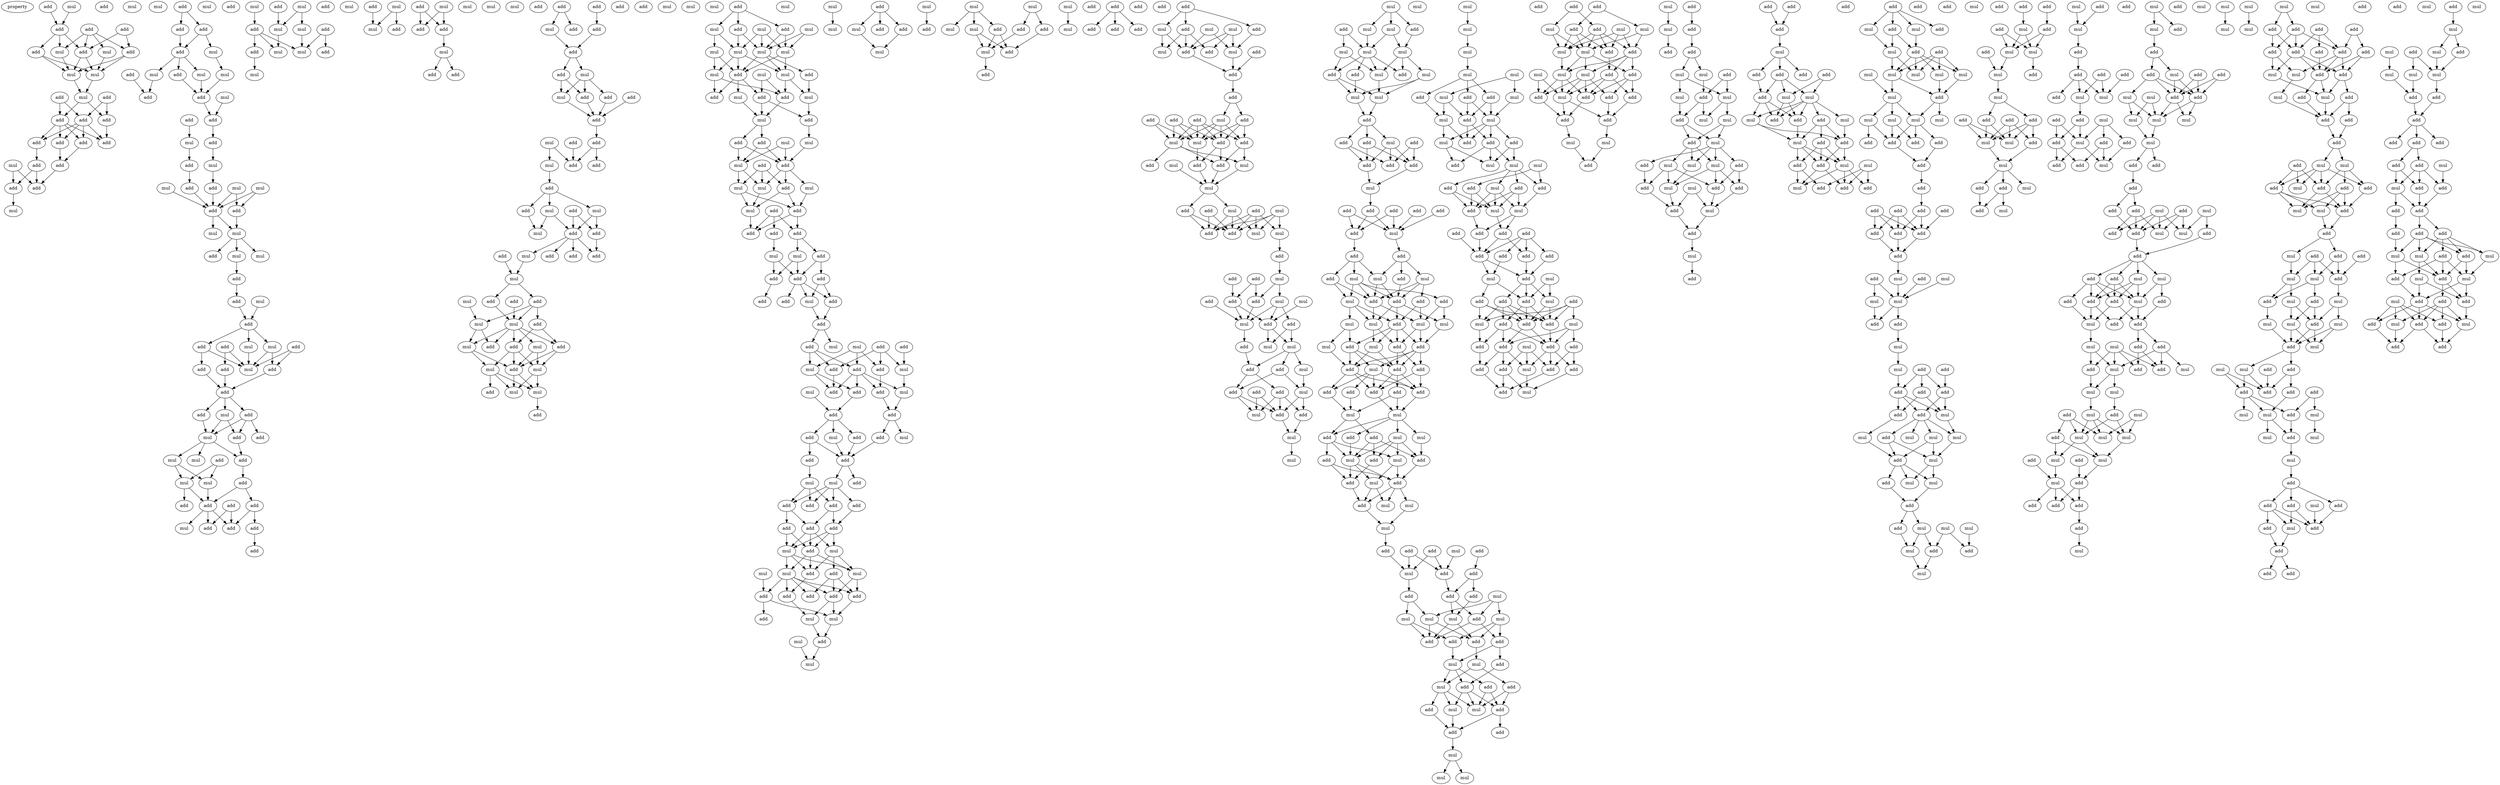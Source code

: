 digraph {
    node [fontcolor=black]
    property [mul=2,lf=1.4]
    0 [ label = add ];
    1 [ label = mul ];
    2 [ label = add ];
    3 [ label = add ];
    4 [ label = add ];
    5 [ label = add ];
    6 [ label = mul ];
    7 [ label = add ];
    8 [ label = add ];
    9 [ label = mul ];
    10 [ label = mul ];
    11 [ label = mul ];
    12 [ label = add ];
    13 [ label = add ];
    14 [ label = mul ];
    15 [ label = add ];
    16 [ label = add ];
    17 [ label = add ];
    18 [ label = add ];
    19 [ label = add ];
    20 [ label = add ];
    21 [ label = add ];
    22 [ label = add ];
    23 [ label = add ];
    24 [ label = mul ];
    25 [ label = add ];
    26 [ label = add ];
    27 [ label = mul ];
    28 [ label = add ];
    29 [ label = mul ];
    30 [ label = mul ];
    31 [ label = add ];
    32 [ label = add ];
    33 [ label = add ];
    34 [ label = add ];
    35 [ label = mul ];
    36 [ label = mul ];
    37 [ label = add ];
    38 [ label = mul ];
    39 [ label = add ];
    40 [ label = mul ];
    41 [ label = add ];
    42 [ label = add ];
    43 [ label = mul ];
    44 [ label = add ];
    45 [ label = add ];
    46 [ label = mul ];
    47 [ label = mul ];
    48 [ label = add ];
    49 [ label = mul ];
    50 [ label = add ];
    51 [ label = mul ];
    52 [ label = add ];
    53 [ label = mul ];
    54 [ label = mul ];
    55 [ label = add ];
    56 [ label = add ];
    57 [ label = add ];
    58 [ label = mul ];
    59 [ label = mul ];
    60 [ label = add ];
    61 [ label = mul ];
    62 [ label = mul ];
    63 [ label = add ];
    64 [ label = add ];
    65 [ label = mul ];
    66 [ label = add ];
    67 [ label = mul ];
    68 [ label = add ];
    69 [ label = add ];
    70 [ label = mul ];
    71 [ label = add ];
    72 [ label = add ];
    73 [ label = add ];
    74 [ label = add ];
    75 [ label = mul ];
    76 [ label = add ];
    77 [ label = mul ];
    78 [ label = add ];
    79 [ label = add ];
    80 [ label = mul ];
    81 [ label = add ];
    82 [ label = add ];
    83 [ label = mul ];
    84 [ label = add ];
    85 [ label = mul ];
    86 [ label = add ];
    87 [ label = mul ];
    88 [ label = mul ];
    89 [ label = add ];
    90 [ label = add ];
    91 [ label = add ];
    92 [ label = add ];
    93 [ label = add ];
    94 [ label = mul ];
    95 [ label = add ];
    96 [ label = add ];
    97 [ label = add ];
    98 [ label = add ];
    99 [ label = add ];
    100 [ label = add ];
    101 [ label = mul ];
    102 [ label = add ];
    103 [ label = mul ];
    104 [ label = add ];
    105 [ label = add ];
    106 [ label = mul ];
    107 [ label = mul ];
    108 [ label = add ];
    109 [ label = add ];
    110 [ label = mul ];
    111 [ label = mul ];
    112 [ label = mul ];
    113 [ label = mul ];
    114 [ label = add ];
    115 [ label = mul ];
    116 [ label = add ];
    117 [ label = mul ];
    118 [ label = add ];
    119 [ label = mul ];
    120 [ label = add ];
    121 [ label = add ];
    122 [ label = mul ];
    123 [ label = mul ];
    124 [ label = add ];
    125 [ label = mul ];
    126 [ label = add ];
    127 [ label = mul ];
    128 [ label = add ];
    129 [ label = add ];
    130 [ label = add ];
    131 [ label = add ];
    132 [ label = add ];
    133 [ label = mul ];
    134 [ label = add ];
    135 [ label = add ];
    136 [ label = add ];
    137 [ label = mul ];
    138 [ label = add ];
    139 [ label = add ];
    140 [ label = mul ];
    141 [ label = add ];
    142 [ label = add ];
    143 [ label = add ];
    144 [ label = add ];
    145 [ label = mul ];
    146 [ label = mul ];
    147 [ label = add ];
    148 [ label = add ];
    149 [ label = add ];
    150 [ label = add ];
    151 [ label = add ];
    152 [ label = add ];
    153 [ label = mul ];
    154 [ label = mul ];
    155 [ label = add ];
    156 [ label = add ];
    157 [ label = mul ];
    158 [ label = add ];
    159 [ label = mul ];
    160 [ label = add ];
    161 [ label = add ];
    162 [ label = add ];
    163 [ label = mul ];
    164 [ label = mul ];
    165 [ label = add ];
    166 [ label = add ];
    167 [ label = mul ];
    168 [ label = add ];
    169 [ label = mul ];
    170 [ label = mul ];
    171 [ label = add ];
    172 [ label = add ];
    173 [ label = mul ];
    174 [ label = add ];
    175 [ label = mul ];
    176 [ label = add ];
    177 [ label = mul ];
    178 [ label = mul ];
    179 [ label = add ];
    180 [ label = mul ];
    181 [ label = mul ];
    182 [ label = add ];
    183 [ label = add ];
    184 [ label = mul ];
    185 [ label = mul ];
    186 [ label = add ];
    187 [ label = mul ];
    188 [ label = mul ];
    189 [ label = add ];
    190 [ label = add ];
    191 [ label = mul ];
    192 [ label = mul ];
    193 [ label = mul ];
    194 [ label = mul ];
    195 [ label = mul ];
    196 [ label = mul ];
    197 [ label = mul ];
    198 [ label = mul ];
    199 [ label = add ];
    200 [ label = add ];
    201 [ label = mul ];
    202 [ label = mul ];
    203 [ label = add ];
    204 [ label = add ];
    205 [ label = add ];
    206 [ label = add ];
    207 [ label = mul ];
    208 [ label = mul ];
    209 [ label = add ];
    210 [ label = add ];
    211 [ label = mul ];
    212 [ label = add ];
    213 [ label = add ];
    214 [ label = mul ];
    215 [ label = mul ];
    216 [ label = mul ];
    217 [ label = mul ];
    218 [ label = add ];
    219 [ label = add ];
    220 [ label = add ];
    221 [ label = mul ];
    222 [ label = mul ];
    223 [ label = add ];
    224 [ label = add ];
    225 [ label = add ];
    226 [ label = add ];
    227 [ label = mul ];
    228 [ label = mul ];
    229 [ label = add ];
    230 [ label = add ];
    231 [ label = add ];
    232 [ label = add ];
    233 [ label = add ];
    234 [ label = add ];
    235 [ label = mul ];
    236 [ label = add ];
    237 [ label = add ];
    238 [ label = mul ];
    239 [ label = add ];
    240 [ label = add ];
    241 [ label = mul ];
    242 [ label = add ];
    243 [ label = mul ];
    244 [ label = add ];
    245 [ label = mul ];
    246 [ label = add ];
    247 [ label = mul ];
    248 [ label = add ];
    249 [ label = add ];
    250 [ label = mul ];
    251 [ label = add ];
    252 [ label = add ];
    253 [ label = add ];
    254 [ label = add ];
    255 [ label = add ];
    256 [ label = add ];
    257 [ label = mul ];
    258 [ label = mul ];
    259 [ label = add ];
    260 [ label = add ];
    261 [ label = add ];
    262 [ label = mul ];
    263 [ label = mul ];
    264 [ label = add ];
    265 [ label = add ];
    266 [ label = add ];
    267 [ label = add ];
    268 [ label = add ];
    269 [ label = add ];
    270 [ label = add ];
    271 [ label = mul ];
    272 [ label = mul ];
    273 [ label = add ];
    274 [ label = add ];
    275 [ label = mul ];
    276 [ label = mul ];
    277 [ label = mul ];
    278 [ label = add ];
    279 [ label = add ];
    280 [ label = add ];
    281 [ label = add ];
    282 [ label = add ];
    283 [ label = add ];
    284 [ label = add ];
    285 [ label = mul ];
    286 [ label = mul ];
    287 [ label = mul ];
    288 [ label = add ];
    289 [ label = mul ];
    290 [ label = add ];
    291 [ label = mul ];
    292 [ label = mul ];
    293 [ label = mul ];
    294 [ label = mul ];
    295 [ label = add ];
    296 [ label = add ];
    297 [ label = add ];
    298 [ label = mul ];
    299 [ label = mul ];
    300 [ label = mul ];
    301 [ label = add ];
    302 [ label = mul ];
    303 [ label = add ];
    304 [ label = mul ];
    305 [ label = add ];
    306 [ label = mul ];
    307 [ label = add ];
    308 [ label = add ];
    309 [ label = mul ];
    310 [ label = mul ];
    311 [ label = add ];
    312 [ label = add ];
    313 [ label = add ];
    314 [ label = add ];
    315 [ label = add ];
    316 [ label = add ];
    317 [ label = add ];
    318 [ label = add ];
    319 [ label = mul ];
    320 [ label = add ];
    321 [ label = mul ];
    322 [ label = mul ];
    323 [ label = add ];
    324 [ label = mul ];
    325 [ label = add ];
    326 [ label = mul ];
    327 [ label = add ];
    328 [ label = add ];
    329 [ label = add ];
    330 [ label = add ];
    331 [ label = mul ];
    332 [ label = add ];
    333 [ label = add ];
    334 [ label = add ];
    335 [ label = add ];
    336 [ label = mul ];
    337 [ label = mul ];
    338 [ label = add ];
    339 [ label = add ];
    340 [ label = add ];
    341 [ label = mul ];
    342 [ label = add ];
    343 [ label = mul ];
    344 [ label = add ];
    345 [ label = mul ];
    346 [ label = mul ];
    347 [ label = mul ];
    348 [ label = add ];
    349 [ label = add ];
    350 [ label = add ];
    351 [ label = add ];
    352 [ label = mul ];
    353 [ label = add ];
    354 [ label = mul ];
    355 [ label = add ];
    356 [ label = add ];
    357 [ label = mul ];
    358 [ label = add ];
    359 [ label = mul ];
    360 [ label = add ];
    361 [ label = mul ];
    362 [ label = add ];
    363 [ label = add ];
    364 [ label = add ];
    365 [ label = add ];
    366 [ label = mul ];
    367 [ label = add ];
    368 [ label = mul ];
    369 [ label = mul ];
    370 [ label = add ];
    371 [ label = mul ];
    372 [ label = add ];
    373 [ label = mul ];
    374 [ label = add ];
    375 [ label = add ];
    376 [ label = add ];
    377 [ label = add ];
    378 [ label = add ];
    379 [ label = mul ];
    380 [ label = mul ];
    381 [ label = mul ];
    382 [ label = mul ];
    383 [ label = add ];
    384 [ label = mul ];
    385 [ label = mul ];
    386 [ label = add ];
    387 [ label = mul ];
    388 [ label = mul ];
    389 [ label = mul ];
    390 [ label = add ];
    391 [ label = add ];
    392 [ label = mul ];
    393 [ label = mul ];
    394 [ label = add ];
    395 [ label = mul ];
    396 [ label = mul ];
    397 [ label = add ];
    398 [ label = mul ];
    399 [ label = add ];
    400 [ label = add ];
    401 [ label = add ];
    402 [ label = add ];
    403 [ label = add ];
    404 [ label = add ];
    405 [ label = mul ];
    406 [ label = add ];
    407 [ label = add ];
    408 [ label = add ];
    409 [ label = add ];
    410 [ label = add ];
    411 [ label = mul ];
    412 [ label = mul ];
    413 [ label = add ];
    414 [ label = add ];
    415 [ label = add ];
    416 [ label = mul ];
    417 [ label = add ];
    418 [ label = add ];
    419 [ label = mul ];
    420 [ label = mul ];
    421 [ label = add ];
    422 [ label = mul ];
    423 [ label = add ];
    424 [ label = add ];
    425 [ label = add ];
    426 [ label = add ];
    427 [ label = mul ];
    428 [ label = mul ];
    429 [ label = mul ];
    430 [ label = mul ];
    431 [ label = mul ];
    432 [ label = mul ];
    433 [ label = add ];
    434 [ label = add ];
    435 [ label = add ];
    436 [ label = add ];
    437 [ label = mul ];
    438 [ label = add ];
    439 [ label = add ];
    440 [ label = add ];
    441 [ label = add ];
    442 [ label = add ];
    443 [ label = add ];
    444 [ label = add ];
    445 [ label = mul ];
    446 [ label = mul ];
    447 [ label = add ];
    448 [ label = add ];
    449 [ label = mul ];
    450 [ label = add ];
    451 [ label = mul ];
    452 [ label = add ];
    453 [ label = mul ];
    454 [ label = mul ];
    455 [ label = add ];
    456 [ label = add ];
    457 [ label = add ];
    458 [ label = add ];
    459 [ label = mul ];
    460 [ label = mul ];
    461 [ label = mul ];
    462 [ label = add ];
    463 [ label = mul ];
    464 [ label = mul ];
    465 [ label = add ];
    466 [ label = add ];
    467 [ label = add ];
    468 [ label = add ];
    469 [ label = add ];
    470 [ label = add ];
    471 [ label = mul ];
    472 [ label = add ];
    473 [ label = mul ];
    474 [ label = add ];
    475 [ label = add ];
    476 [ label = mul ];
    477 [ label = add ];
    478 [ label = mul ];
    479 [ label = mul ];
    480 [ label = mul ];
    481 [ label = add ];
    482 [ label = add ];
    483 [ label = add ];
    484 [ label = add ];
    485 [ label = mul ];
    486 [ label = add ];
    487 [ label = mul ];
    488 [ label = add ];
    489 [ label = mul ];
    490 [ label = add ];
    491 [ label = add ];
    492 [ label = mul ];
    493 [ label = add ];
    494 [ label = add ];
    495 [ label = mul ];
    496 [ label = add ];
    497 [ label = add ];
    498 [ label = mul ];
    499 [ label = mul ];
    500 [ label = mul ];
    501 [ label = mul ];
    502 [ label = mul ];
    503 [ label = mul ];
    504 [ label = add ];
    505 [ label = mul ];
    506 [ label = mul ];
    507 [ label = add ];
    508 [ label = mul ];
    509 [ label = add ];
    510 [ label = add ];
    511 [ label = mul ];
    512 [ label = add ];
    513 [ label = mul ];
    514 [ label = mul ];
    515 [ label = mul ];
    516 [ label = add ];
    517 [ label = add ];
    518 [ label = add ];
    519 [ label = mul ];
    520 [ label = add ];
    521 [ label = mul ];
    522 [ label = mul ];
    523 [ label = add ];
    524 [ label = add ];
    525 [ label = add ];
    526 [ label = add ];
    527 [ label = mul ];
    528 [ label = mul ];
    529 [ label = mul ];
    530 [ label = add ];
    531 [ label = add ];
    532 [ label = add ];
    533 [ label = add ];
    534 [ label = add ];
    535 [ label = add ];
    536 [ label = add ];
    537 [ label = add ];
    538 [ label = add ];
    539 [ label = mul ];
    540 [ label = mul ];
    541 [ label = add ];
    542 [ label = add ];
    543 [ label = add ];
    544 [ label = add ];
    545 [ label = add ];
    546 [ label = mul ];
    547 [ label = add ];
    548 [ label = add ];
    549 [ label = mul ];
    550 [ label = mul ];
    551 [ label = add ];
    552 [ label = add ];
    553 [ label = add ];
    554 [ label = add ];
    555 [ label = mul ];
    556 [ label = add ];
    557 [ label = add ];
    558 [ label = add ];
    559 [ label = add ];
    560 [ label = mul ];
    561 [ label = add ];
    562 [ label = add ];
    563 [ label = mul ];
    564 [ label = add ];
    565 [ label = add ];
    566 [ label = mul ];
    567 [ label = mul ];
    568 [ label = add ];
    569 [ label = add ];
    570 [ label = mul ];
    571 [ label = add ];
    572 [ label = mul ];
    573 [ label = mul ];
    574 [ label = add ];
    575 [ label = add ];
    576 [ label = add ];
    577 [ label = mul ];
    578 [ label = mul ];
    579 [ label = mul ];
    580 [ label = mul ];
    581 [ label = add ];
    582 [ label = add ];
    583 [ label = add ];
    584 [ label = add ];
    585 [ label = add ];
    586 [ label = add ];
    587 [ label = mul ];
    588 [ label = mul ];
    589 [ label = add ];
    590 [ label = mul ];
    591 [ label = mul ];
    592 [ label = add ];
    593 [ label = add ];
    594 [ label = add ];
    595 [ label = add ];
    596 [ label = add ];
    597 [ label = mul ];
    598 [ label = mul ];
    599 [ label = mul ];
    600 [ label = mul ];
    601 [ label = add ];
    602 [ label = add ];
    603 [ label = mul ];
    604 [ label = mul ];
    605 [ label = mul ];
    606 [ label = add ];
    607 [ label = mul ];
    608 [ label = add ];
    609 [ label = mul ];
    610 [ label = mul ];
    611 [ label = add ];
    612 [ label = add ];
    613 [ label = add ];
    614 [ label = mul ];
    615 [ label = add ];
    616 [ label = mul ];
    617 [ label = add ];
    618 [ label = mul ];
    619 [ label = add ];
    620 [ label = add ];
    621 [ label = add ];
    622 [ label = add ];
    623 [ label = mul ];
    624 [ label = add ];
    625 [ label = add ];
    626 [ label = mul ];
    627 [ label = add ];
    628 [ label = add ];
    629 [ label = add ];
    630 [ label = add ];
    631 [ label = add ];
    632 [ label = mul ];
    633 [ label = mul ];
    634 [ label = mul ];
    635 [ label = add ];
    636 [ label = add ];
    637 [ label = add ];
    638 [ label = mul ];
    639 [ label = add ];
    640 [ label = add ];
    641 [ label = mul ];
    642 [ label = add ];
    643 [ label = mul ];
    644 [ label = add ];
    645 [ label = mul ];
    646 [ label = add ];
    647 [ label = add ];
    648 [ label = mul ];
    649 [ label = add ];
    650 [ label = add ];
    651 [ label = mul ];
    652 [ label = add ];
    653 [ label = mul ];
    654 [ label = add ];
    655 [ label = add ];
    656 [ label = add ];
    657 [ label = mul ];
    658 [ label = mul ];
    659 [ label = mul ];
    660 [ label = mul ];
    661 [ label = mul ];
    662 [ label = mul ];
    663 [ label = mul ];
    664 [ label = add ];
    665 [ label = mul ];
    666 [ label = mul ];
    667 [ label = mul ];
    668 [ label = mul ];
    669 [ label = add ];
    670 [ label = add ];
    671 [ label = add ];
    672 [ label = add ];
    673 [ label = add ];
    674 [ label = add ];
    675 [ label = add ];
    676 [ label = add ];
    677 [ label = add ];
    678 [ label = add ];
    679 [ label = add ];
    680 [ label = add ];
    681 [ label = add ];
    682 [ label = add ];
    683 [ label = add ];
    684 [ label = mul ];
    685 [ label = add ];
    686 [ label = mul ];
    687 [ label = add ];
    688 [ label = mul ];
    689 [ label = mul ];
    690 [ label = add ];
    691 [ label = add ];
    692 [ label = add ];
    693 [ label = mul ];
    694 [ label = add ];
    695 [ label = add ];
    696 [ label = mul ];
    697 [ label = add ];
    698 [ label = add ];
    699 [ label = add ];
    700 [ label = add ];
    701 [ label = add ];
    702 [ label = mul ];
    703 [ label = mul ];
    704 [ label = mul ];
    705 [ label = add ];
    706 [ label = mul ];
    707 [ label = mul ];
    708 [ label = add ];
    709 [ label = mul ];
    710 [ label = mul ];
    711 [ label = mul ];
    712 [ label = mul ];
    713 [ label = add ];
    714 [ label = add ];
    715 [ label = mul ];
    716 [ label = add ];
    717 [ label = mul ];
    718 [ label = mul ];
    719 [ label = mul ];
    720 [ label = add ];
    721 [ label = add ];
    722 [ label = add ];
    723 [ label = mul ];
    724 [ label = add ];
    725 [ label = add ];
    726 [ label = add ];
    727 [ label = mul ];
    728 [ label = add ];
    729 [ label = mul ];
    730 [ label = add ];
    731 [ label = mul ];
    732 [ label = add ];
    733 [ label = mul ];
    734 [ label = mul ];
    735 [ label = add ];
    736 [ label = add ];
    737 [ label = add ];
    738 [ label = add ];
    739 [ label = mul ];
    740 [ label = mul ];
    741 [ label = add ];
    742 [ label = mul ];
    743 [ label = add ];
    744 [ label = mul ];
    745 [ label = add ];
    746 [ label = mul ];
    747 [ label = mul ];
    748 [ label = add ];
    749 [ label = add ];
    750 [ label = add ];
    751 [ label = mul ];
    752 [ label = add ];
    753 [ label = add ];
    754 [ label = add ];
    755 [ label = add ];
    756 [ label = add ];
    757 [ label = mul ];
    758 [ label = mul ];
    759 [ label = add ];
    760 [ label = add ];
    761 [ label = mul ];
    762 [ label = add ];
    763 [ label = add ];
    764 [ label = add ];
    765 [ label = mul ];
    766 [ label = add ];
    767 [ label = add ];
    768 [ label = mul ];
    769 [ label = mul ];
    770 [ label = mul ];
    771 [ label = add ];
    772 [ label = add ];
    773 [ label = add ];
    774 [ label = mul ];
    775 [ label = add ];
    776 [ label = add ];
    777 [ label = add ];
    778 [ label = mul ];
    779 [ label = mul ];
    780 [ label = add ];
    781 [ label = mul ];
    782 [ label = mul ];
    783 [ label = mul ];
    784 [ label = mul ];
    785 [ label = add ];
    786 [ label = add ];
    787 [ label = add ];
    788 [ label = add ];
    789 [ label = add ];
    790 [ label = add ];
    791 [ label = mul ];
    792 [ label = add ];
    793 [ label = mul ];
    794 [ label = add ];
    795 [ label = mul ];
    796 [ label = mul ];
    797 [ label = add ];
    798 [ label = add ];
    799 [ label = add ];
    800 [ label = mul ];
    801 [ label = add ];
    802 [ label = add ];
    803 [ label = mul ];
    804 [ label = add ];
    805 [ label = mul ];
    806 [ label = add ];
    807 [ label = add ];
    808 [ label = add ];
    809 [ label = mul ];
    810 [ label = add ];
    811 [ label = add ];
    812 [ label = mul ];
    813 [ label = add ];
    814 [ label = mul ];
    815 [ label = add ];
    816 [ label = add ];
    817 [ label = add ];
    818 [ label = mul ];
    819 [ label = mul ];
    820 [ label = add ];
    821 [ label = mul ];
    822 [ label = mul ];
    823 [ label = add ];
    824 [ label = mul ];
    825 [ label = mul ];
    826 [ label = add ];
    827 [ label = mul ];
    828 [ label = add ];
    829 [ label = mul ];
    830 [ label = mul ];
    831 [ label = add ];
    832 [ label = mul ];
    833 [ label = add ];
    834 [ label = mul ];
    835 [ label = mul ];
    836 [ label = add ];
    837 [ label = mul ];
    838 [ label = add ];
    839 [ label = add ];
    840 [ label = add ];
    841 [ label = add ];
    842 [ label = mul ];
    843 [ label = mul ];
    844 [ label = mul ];
    845 [ label = mul ];
    846 [ label = mul ];
    847 [ label = mul ];
    848 [ label = add ];
    849 [ label = add ];
    850 [ label = add ];
    851 [ label = add ];
    852 [ label = add ];
    853 [ label = add ];
    854 [ label = add ];
    855 [ label = add ];
    856 [ label = add ];
    857 [ label = mul ];
    858 [ label = add ];
    859 [ label = add ];
    860 [ label = mul ];
    861 [ label = mul ];
    862 [ label = add ];
    863 [ label = add ];
    864 [ label = mul ];
    865 [ label = add ];
    866 [ label = add ];
    867 [ label = add ];
    868 [ label = mul ];
    869 [ label = mul ];
    870 [ label = add ];
    871 [ label = add ];
    872 [ label = mul ];
    873 [ label = add ];
    874 [ label = mul ];
    875 [ label = add ];
    876 [ label = add ];
    877 [ label = add ];
    878 [ label = add ];
    879 [ label = mul ];
    880 [ label = mul ];
    881 [ label = add ];
    882 [ label = add ];
    883 [ label = add ];
    884 [ label = mul ];
    885 [ label = add ];
    886 [ label = add ];
    887 [ label = mul ];
    888 [ label = add ];
    889 [ label = mul ];
    890 [ label = mul ];
    891 [ label = add ];
    892 [ label = mul ];
    893 [ label = add ];
    894 [ label = mul ];
    895 [ label = add ];
    896 [ label = mul ];
    897 [ label = mul ];
    898 [ label = add ];
    899 [ label = mul ];
    900 [ label = mul ];
    901 [ label = mul ];
    902 [ label = add ];
    903 [ label = add ];
    904 [ label = add ];
    905 [ label = add ];
    906 [ label = add ];
    907 [ label = add ];
    908 [ label = add ];
    909 [ label = mul ];
    910 [ label = mul ];
    911 [ label = mul ];
    912 [ label = mul ];
    913 [ label = add ];
    914 [ label = mul ];
    915 [ label = mul ];
    916 [ label = add ];
    917 [ label = add ];
    918 [ label = mul ];
    919 [ label = add ];
    920 [ label = add ];
    921 [ label = mul ];
    922 [ label = add ];
    923 [ label = mul ];
    924 [ label = add ];
    925 [ label = add ];
    926 [ label = add ];
    927 [ label = add ];
    928 [ label = add ];
    929 [ label = mul ];
    930 [ label = mul ];
    931 [ label = mul ];
    932 [ label = add ];
    933 [ label = mul ];
    934 [ label = add ];
    935 [ label = mul ];
    936 [ label = mul ];
    937 [ label = mul ];
    938 [ label = add ];
    939 [ label = add ];
    940 [ label = add ];
    941 [ label = add ];
    942 [ label = add ];
    943 [ label = add ];
    944 [ label = add ];
    945 [ label = add ];
    946 [ label = mul ];
    947 [ label = add ];
    948 [ label = mul ];
    949 [ label = add ];
    950 [ label = add ];
    951 [ label = add ];
    952 [ label = add ];
    953 [ label = add ];
    954 [ label = add ];
    955 [ label = mul ];
    956 [ label = mul ];
    957 [ label = mul ];
    958 [ label = add ];
    959 [ label = add ];
    960 [ label = mul ];
    961 [ label = add ];
    962 [ label = add ];
    963 [ label = mul ];
    964 [ label = mul ];
    965 [ label = add ];
    966 [ label = add ];
    967 [ label = add ];
    968 [ label = add ];
    969 [ label = add ];
    970 [ label = mul ];
    971 [ label = mul ];
    972 [ label = add ];
    973 [ label = add ];
    974 [ label = add ];
    0 -> 3 [ name = 0 ];
    1 -> 3 [ name = 1 ];
    2 -> 7 [ name = 2 ];
    2 -> 8 [ name = 3 ];
    3 -> 5 [ name = 4 ];
    3 -> 6 [ name = 5 ];
    3 -> 7 [ name = 6 ];
    4 -> 6 [ name = 7 ];
    4 -> 7 [ name = 8 ];
    4 -> 8 [ name = 9 ];
    4 -> 9 [ name = 10 ];
    5 -> 10 [ name = 11 ];
    5 -> 11 [ name = 12 ];
    6 -> 11 [ name = 13 ];
    7 -> 10 [ name = 14 ];
    7 -> 11 [ name = 15 ];
    8 -> 10 [ name = 16 ];
    8 -> 11 [ name = 17 ];
    9 -> 10 [ name = 18 ];
    10 -> 14 [ name = 19 ];
    11 -> 14 [ name = 20 ];
    12 -> 15 [ name = 21 ];
    12 -> 17 [ name = 22 ];
    13 -> 15 [ name = 23 ];
    13 -> 16 [ name = 24 ];
    14 -> 16 [ name = 25 ];
    14 -> 17 [ name = 26 ];
    15 -> 18 [ name = 27 ];
    15 -> 20 [ name = 28 ];
    15 -> 21 [ name = 29 ];
    15 -> 22 [ name = 30 ];
    16 -> 18 [ name = 31 ];
    16 -> 20 [ name = 32 ];
    16 -> 21 [ name = 33 ];
    16 -> 22 [ name = 34 ];
    17 -> 22 [ name = 35 ];
    18 -> 25 [ name = 36 ];
    20 -> 23 [ name = 37 ];
    21 -> 23 [ name = 38 ];
    23 -> 28 [ name = 39 ];
    24 -> 26 [ name = 40 ];
    24 -> 28 [ name = 41 ];
    25 -> 26 [ name = 42 ];
    25 -> 28 [ name = 43 ];
    26 -> 29 [ name = 44 ];
    31 -> 32 [ name = 45 ];
    31 -> 33 [ name = 46 ];
    32 -> 34 [ name = 47 ];
    33 -> 34 [ name = 48 ];
    33 -> 35 [ name = 49 ];
    34 -> 36 [ name = 50 ];
    34 -> 38 [ name = 51 ];
    34 -> 39 [ name = 52 ];
    35 -> 40 [ name = 53 ];
    36 -> 41 [ name = 54 ];
    37 -> 41 [ name = 55 ];
    38 -> 42 [ name = 56 ];
    39 -> 42 [ name = 57 ];
    40 -> 42 [ name = 58 ];
    42 -> 44 [ name = 59 ];
    43 -> 44 [ name = 60 ];
    44 -> 48 [ name = 61 ];
    45 -> 47 [ name = 62 ];
    47 -> 50 [ name = 63 ];
    48 -> 49 [ name = 64 ];
    49 -> 55 [ name = 65 ];
    50 -> 52 [ name = 66 ];
    51 -> 56 [ name = 67 ];
    52 -> 56 [ name = 68 ];
    53 -> 56 [ name = 69 ];
    53 -> 57 [ name = 70 ];
    54 -> 56 [ name = 71 ];
    54 -> 57 [ name = 72 ];
    55 -> 56 [ name = 73 ];
    56 -> 58 [ name = 74 ];
    56 -> 59 [ name = 75 ];
    57 -> 59 [ name = 76 ];
    59 -> 60 [ name = 77 ];
    59 -> 61 [ name = 78 ];
    59 -> 62 [ name = 79 ];
    61 -> 63 [ name = 80 ];
    63 -> 64 [ name = 81 ];
    64 -> 66 [ name = 82 ];
    65 -> 66 [ name = 83 ];
    66 -> 67 [ name = 84 ];
    66 -> 70 [ name = 85 ];
    66 -> 71 [ name = 86 ];
    67 -> 73 [ name = 87 ];
    67 -> 75 [ name = 88 ];
    68 -> 72 [ name = 89 ];
    68 -> 75 [ name = 90 ];
    69 -> 73 [ name = 91 ];
    69 -> 75 [ name = 92 ];
    70 -> 75 [ name = 93 ];
    71 -> 74 [ name = 94 ];
    71 -> 75 [ name = 95 ];
    72 -> 76 [ name = 96 ];
    73 -> 76 [ name = 97 ];
    74 -> 76 [ name = 98 ];
    76 -> 77 [ name = 99 ];
    76 -> 78 [ name = 100 ];
    76 -> 79 [ name = 101 ];
    77 -> 80 [ name = 102 ];
    77 -> 82 [ name = 103 ];
    78 -> 80 [ name = 104 ];
    79 -> 80 [ name = 105 ];
    79 -> 81 [ name = 106 ];
    79 -> 82 [ name = 107 ];
    80 -> 83 [ name = 108 ];
    80 -> 84 [ name = 109 ];
    80 -> 85 [ name = 110 ];
    82 -> 84 [ name = 111 ];
    83 -> 87 [ name = 112 ];
    83 -> 88 [ name = 113 ];
    84 -> 89 [ name = 114 ];
    86 -> 87 [ name = 115 ];
    86 -> 88 [ name = 116 ];
    87 -> 90 [ name = 117 ];
    87 -> 93 [ name = 118 ];
    88 -> 93 [ name = 119 ];
    89 -> 91 [ name = 120 ];
    89 -> 93 [ name = 121 ];
    91 -> 95 [ name = 122 ];
    91 -> 96 [ name = 123 ];
    92 -> 95 [ name = 124 ];
    92 -> 97 [ name = 125 ];
    93 -> 94 [ name = 126 ];
    93 -> 95 [ name = 127 ];
    93 -> 97 [ name = 128 ];
    96 -> 98 [ name = 129 ];
    100 -> 106 [ name = 130 ];
    101 -> 104 [ name = 131 ];
    103 -> 106 [ name = 132 ];
    103 -> 107 [ name = 133 ];
    104 -> 108 [ name = 134 ];
    104 -> 110 [ name = 135 ];
    104 -> 111 [ name = 136 ];
    105 -> 109 [ name = 137 ];
    105 -> 111 [ name = 138 ];
    106 -> 110 [ name = 139 ];
    107 -> 111 [ name = 140 ];
    108 -> 112 [ name = 141 ];
    114 -> 117 [ name = 142 ];
    115 -> 116 [ name = 143 ];
    115 -> 117 [ name = 144 ];
    118 -> 120 [ name = 145 ];
    118 -> 121 [ name = 146 ];
    119 -> 120 [ name = 147 ];
    119 -> 121 [ name = 148 ];
    121 -> 122 [ name = 149 ];
    122 -> 124 [ name = 150 ];
    122 -> 126 [ name = 151 ];
    129 -> 132 [ name = 152 ];
    129 -> 133 [ name = 153 ];
    130 -> 131 [ name = 154 ];
    131 -> 135 [ name = 155 ];
    133 -> 135 [ name = 156 ];
    135 -> 136 [ name = 157 ];
    135 -> 137 [ name = 158 ];
    136 -> 138 [ name = 159 ];
    136 -> 140 [ name = 160 ];
    137 -> 138 [ name = 161 ];
    137 -> 139 [ name = 162 ];
    137 -> 140 [ name = 163 ];
    138 -> 142 [ name = 164 ];
    139 -> 142 [ name = 165 ];
    140 -> 142 [ name = 166 ];
    141 -> 142 [ name = 167 ];
    142 -> 143 [ name = 168 ];
    143 -> 147 [ name = 169 ];
    143 -> 149 [ name = 170 ];
    144 -> 147 [ name = 171 ];
    145 -> 146 [ name = 172 ];
    145 -> 147 [ name = 173 ];
    146 -> 150 [ name = 174 ];
    150 -> 152 [ name = 175 ];
    150 -> 153 [ name = 176 ];
    150 -> 154 [ name = 177 ];
    151 -> 155 [ name = 178 ];
    151 -> 156 [ name = 179 ];
    152 -> 157 [ name = 180 ];
    153 -> 155 [ name = 181 ];
    153 -> 156 [ name = 182 ];
    154 -> 156 [ name = 183 ];
    154 -> 157 [ name = 184 ];
    155 -> 161 [ name = 185 ];
    156 -> 158 [ name = 186 ];
    156 -> 159 [ name = 187 ];
    156 -> 160 [ name = 188 ];
    156 -> 161 [ name = 189 ];
    159 -> 163 [ name = 190 ];
    162 -> 163 [ name = 191 ];
    163 -> 165 [ name = 192 ];
    163 -> 166 [ name = 193 ];
    165 -> 170 [ name = 194 ];
    166 -> 169 [ name = 195 ];
    166 -> 170 [ name = 196 ];
    166 -> 171 [ name = 197 ];
    167 -> 169 [ name = 198 ];
    168 -> 170 [ name = 199 ];
    169 -> 172 [ name = 200 ];
    169 -> 175 [ name = 201 ];
    170 -> 172 [ name = 202 ];
    170 -> 173 [ name = 203 ];
    170 -> 174 [ name = 204 ];
    170 -> 175 [ name = 205 ];
    170 -> 176 [ name = 206 ];
    171 -> 174 [ name = 207 ];
    171 -> 176 [ name = 208 ];
    173 -> 177 [ name = 209 ];
    173 -> 179 [ name = 210 ];
    174 -> 177 [ name = 211 ];
    174 -> 178 [ name = 212 ];
    174 -> 179 [ name = 213 ];
    175 -> 178 [ name = 214 ];
    175 -> 179 [ name = 215 ];
    176 -> 177 [ name = 216 ];
    176 -> 179 [ name = 217 ];
    177 -> 180 [ name = 218 ];
    177 -> 181 [ name = 219 ];
    178 -> 180 [ name = 220 ];
    178 -> 181 [ name = 221 ];
    178 -> 182 [ name = 222 ];
    179 -> 180 [ name = 223 ];
    179 -> 181 [ name = 224 ];
    180 -> 183 [ name = 225 ];
    186 -> 187 [ name = 226 ];
    186 -> 189 [ name = 227 ];
    186 -> 190 [ name = 228 ];
    187 -> 192 [ name = 229 ];
    187 -> 193 [ name = 230 ];
    188 -> 193 [ name = 231 ];
    188 -> 194 [ name = 232 ];
    188 -> 195 [ name = 233 ];
    189 -> 193 [ name = 234 ];
    189 -> 194 [ name = 235 ];
    190 -> 194 [ name = 236 ];
    190 -> 195 [ name = 237 ];
    191 -> 194 [ name = 238 ];
    191 -> 195 [ name = 239 ];
    192 -> 197 [ name = 240 ];
    192 -> 200 [ name = 241 ];
    193 -> 197 [ name = 242 ];
    193 -> 198 [ name = 243 ];
    193 -> 200 [ name = 244 ];
    194 -> 198 [ name = 245 ];
    194 -> 199 [ name = 246 ];
    194 -> 200 [ name = 247 ];
    195 -> 198 [ name = 248 ];
    195 -> 200 [ name = 249 ];
    196 -> 204 [ name = 250 ];
    196 -> 205 [ name = 251 ];
    197 -> 203 [ name = 252 ];
    197 -> 204 [ name = 253 ];
    198 -> 201 [ name = 254 ];
    198 -> 204 [ name = 255 ];
    199 -> 201 [ name = 256 ];
    200 -> 202 [ name = 257 ];
    200 -> 203 [ name = 258 ];
    200 -> 205 [ name = 259 ];
    201 -> 206 [ name = 260 ];
    202 -> 207 [ name = 261 ];
    204 -> 207 [ name = 262 ];
    205 -> 206 [ name = 263 ];
    205 -> 207 [ name = 264 ];
    206 -> 208 [ name = 265 ];
    207 -> 209 [ name = 266 ];
    207 -> 210 [ name = 267 ];
    208 -> 212 [ name = 268 ];
    209 -> 212 [ name = 269 ];
    209 -> 214 [ name = 270 ];
    210 -> 212 [ name = 271 ];
    210 -> 214 [ name = 272 ];
    211 -> 212 [ name = 273 ];
    211 -> 214 [ name = 274 ];
    212 -> 215 [ name = 275 ];
    212 -> 216 [ name = 276 ];
    212 -> 218 [ name = 277 ];
    213 -> 216 [ name = 278 ];
    213 -> 217 [ name = 279 ];
    213 -> 218 [ name = 280 ];
    214 -> 216 [ name = 281 ];
    214 -> 217 [ name = 282 ];
    215 -> 219 [ name = 283 ];
    216 -> 221 [ name = 284 ];
    217 -> 219 [ name = 285 ];
    217 -> 221 [ name = 286 ];
    218 -> 219 [ name = 287 ];
    218 -> 221 [ name = 288 ];
    219 -> 223 [ name = 289 ];
    219 -> 225 [ name = 290 ];
    220 -> 223 [ name = 291 ];
    220 -> 224 [ name = 292 ];
    220 -> 225 [ name = 293 ];
    221 -> 223 [ name = 294 ];
    224 -> 228 [ name = 295 ];
    225 -> 226 [ name = 296 ];
    225 -> 227 [ name = 297 ];
    226 -> 229 [ name = 298 ];
    226 -> 231 [ name = 299 ];
    227 -> 230 [ name = 300 ];
    227 -> 231 [ name = 301 ];
    228 -> 230 [ name = 302 ];
    228 -> 231 [ name = 303 ];
    229 -> 234 [ name = 304 ];
    229 -> 235 [ name = 305 ];
    230 -> 232 [ name = 306 ];
    231 -> 233 [ name = 307 ];
    231 -> 234 [ name = 308 ];
    231 -> 235 [ name = 309 ];
    234 -> 236 [ name = 310 ];
    235 -> 236 [ name = 311 ];
    236 -> 238 [ name = 312 ];
    236 -> 239 [ name = 313 ];
    237 -> 242 [ name = 314 ];
    237 -> 245 [ name = 315 ];
    237 -> 246 [ name = 316 ];
    239 -> 243 [ name = 317 ];
    239 -> 244 [ name = 318 ];
    239 -> 246 [ name = 319 ];
    240 -> 245 [ name = 320 ];
    241 -> 242 [ name = 321 ];
    241 -> 243 [ name = 322 ];
    241 -> 244 [ name = 323 ];
    242 -> 249 [ name = 324 ];
    243 -> 248 [ name = 325 ];
    243 -> 251 [ name = 326 ];
    244 -> 248 [ name = 327 ];
    244 -> 249 [ name = 328 ];
    244 -> 250 [ name = 329 ];
    244 -> 251 [ name = 330 ];
    245 -> 250 [ name = 331 ];
    246 -> 248 [ name = 332 ];
    247 -> 253 [ name = 333 ];
    249 -> 252 [ name = 334 ];
    250 -> 252 [ name = 335 ];
    251 -> 253 [ name = 336 ];
    252 -> 255 [ name = 337 ];
    252 -> 257 [ name = 338 ];
    253 -> 254 [ name = 339 ];
    253 -> 256 [ name = 340 ];
    253 -> 258 [ name = 341 ];
    254 -> 259 [ name = 342 ];
    254 -> 260 [ name = 343 ];
    255 -> 260 [ name = 344 ];
    256 -> 260 [ name = 345 ];
    258 -> 260 [ name = 346 ];
    259 -> 263 [ name = 347 ];
    260 -> 261 [ name = 348 ];
    260 -> 262 [ name = 349 ];
    262 -> 264 [ name = 350 ];
    262 -> 265 [ name = 351 ];
    262 -> 266 [ name = 352 ];
    262 -> 267 [ name = 353 ];
    263 -> 265 [ name = 354 ];
    263 -> 266 [ name = 355 ];
    263 -> 267 [ name = 356 ];
    264 -> 270 [ name = 357 ];
    265 -> 268 [ name = 358 ];
    265 -> 270 [ name = 359 ];
    266 -> 268 [ name = 360 ];
    266 -> 269 [ name = 361 ];
    268 -> 271 [ name = 362 ];
    268 -> 272 [ name = 363 ];
    268 -> 273 [ name = 364 ];
    269 -> 272 [ name = 365 ];
    269 -> 273 [ name = 366 ];
    270 -> 271 [ name = 367 ];
    270 -> 272 [ name = 368 ];
    270 -> 273 [ name = 369 ];
    271 -> 274 [ name = 370 ];
    271 -> 276 [ name = 371 ];
    271 -> 278 [ name = 372 ];
    272 -> 274 [ name = 373 ];
    272 -> 276 [ name = 374 ];
    272 -> 277 [ name = 375 ];
    273 -> 274 [ name = 376 ];
    273 -> 276 [ name = 377 ];
    273 -> 277 [ name = 378 ];
    274 -> 282 [ name = 379 ];
    275 -> 279 [ name = 380 ];
    276 -> 280 [ name = 381 ];
    276 -> 281 [ name = 382 ];
    277 -> 279 [ name = 383 ];
    277 -> 280 [ name = 384 ];
    277 -> 281 [ name = 385 ];
    277 -> 282 [ name = 386 ];
    277 -> 283 [ name = 387 ];
    278 -> 280 [ name = 388 ];
    278 -> 281 [ name = 389 ];
    278 -> 283 [ name = 390 ];
    279 -> 284 [ name = 391 ];
    279 -> 285 [ name = 392 ];
    280 -> 285 [ name = 393 ];
    280 -> 286 [ name = 394 ];
    281 -> 285 [ name = 395 ];
    282 -> 286 [ name = 396 ];
    285 -> 288 [ name = 397 ];
    286 -> 288 [ name = 398 ];
    287 -> 291 [ name = 399 ];
    288 -> 291 [ name = 400 ];
    289 -> 294 [ name = 401 ];
    290 -> 293 [ name = 402 ];
    290 -> 295 [ name = 403 ];
    290 -> 296 [ name = 404 ];
    292 -> 297 [ name = 405 ];
    293 -> 298 [ name = 406 ];
    296 -> 298 [ name = 407 ];
    299 -> 301 [ name = 408 ];
    299 -> 305 [ name = 409 ];
    300 -> 302 [ name = 410 ];
    300 -> 303 [ name = 411 ];
    300 -> 304 [ name = 412 ];
    301 -> 306 [ name = 413 ];
    302 -> 306 [ name = 414 ];
    302 -> 307 [ name = 415 ];
    303 -> 306 [ name = 416 ];
    303 -> 307 [ name = 417 ];
    305 -> 307 [ name = 418 ];
    306 -> 308 [ name = 419 ];
    309 -> 310 [ name = 420 ];
    312 -> 314 [ name = 421 ];
    312 -> 315 [ name = 422 ];
    312 -> 317 [ name = 423 ];
    318 -> 320 [ name = 424 ];
    318 -> 321 [ name = 425 ];
    318 -> 323 [ name = 426 ];
    319 -> 326 [ name = 427 ];
    319 -> 327 [ name = 428 ];
    320 -> 326 [ name = 429 ];
    321 -> 324 [ name = 430 ];
    321 -> 327 [ name = 431 ];
    322 -> 325 [ name = 432 ];
    322 -> 326 [ name = 433 ];
    322 -> 327 [ name = 434 ];
    323 -> 324 [ name = 435 ];
    323 -> 325 [ name = 436 ];
    323 -> 327 [ name = 437 ];
    326 -> 329 [ name = 438 ];
    327 -> 329 [ name = 439 ];
    328 -> 329 [ name = 440 ];
    329 -> 330 [ name = 441 ];
    330 -> 331 [ name = 442 ];
    330 -> 334 [ name = 443 ];
    331 -> 336 [ name = 444 ];
    331 -> 337 [ name = 445 ];
    331 -> 338 [ name = 446 ];
    331 -> 339 [ name = 447 ];
    332 -> 336 [ name = 448 ];
    332 -> 337 [ name = 449 ];
    333 -> 336 [ name = 450 ];
    333 -> 337 [ name = 451 ];
    333 -> 339 [ name = 452 ];
    334 -> 336 [ name = 453 ];
    334 -> 338 [ name = 454 ];
    334 -> 339 [ name = 455 ];
    335 -> 336 [ name = 456 ];
    335 -> 337 [ name = 457 ];
    335 -> 338 [ name = 458 ];
    335 -> 339 [ name = 459 ];
    336 -> 342 [ name = 460 ];
    337 -> 340 [ name = 461 ];
    337 -> 343 [ name = 462 ];
    337 -> 344 [ name = 463 ];
    338 -> 343 [ name = 464 ];
    338 -> 344 [ name = 465 ];
    339 -> 342 [ name = 466 ];
    339 -> 344 [ name = 467 ];
    341 -> 345 [ name = 468 ];
    342 -> 345 [ name = 469 ];
    343 -> 345 [ name = 470 ];
    344 -> 345 [ name = 471 ];
    345 -> 347 [ name = 472 ];
    345 -> 348 [ name = 473 ];
    346 -> 351 [ name = 474 ];
    346 -> 352 [ name = 475 ];
    346 -> 353 [ name = 476 ];
    346 -> 354 [ name = 477 ];
    347 -> 351 [ name = 478 ];
    347 -> 353 [ name = 479 ];
    347 -> 354 [ name = 480 ];
    348 -> 351 [ name = 481 ];
    348 -> 353 [ name = 482 ];
    349 -> 351 [ name = 483 ];
    349 -> 352 [ name = 484 ];
    349 -> 353 [ name = 485 ];
    349 -> 354 [ name = 486 ];
    350 -> 351 [ name = 487 ];
    350 -> 353 [ name = 488 ];
    352 -> 355 [ name = 489 ];
    355 -> 357 [ name = 490 ];
    356 -> 360 [ name = 491 ];
    356 -> 362 [ name = 492 ];
    357 -> 360 [ name = 493 ];
    357 -> 361 [ name = 494 ];
    358 -> 362 [ name = 495 ];
    359 -> 365 [ name = 496 ];
    360 -> 366 [ name = 497 ];
    361 -> 364 [ name = 498 ];
    361 -> 365 [ name = 499 ];
    361 -> 366 [ name = 500 ];
    362 -> 365 [ name = 501 ];
    362 -> 366 [ name = 502 ];
    363 -> 366 [ name = 503 ];
    364 -> 368 [ name = 504 ];
    364 -> 369 [ name = 505 ];
    365 -> 368 [ name = 506 ];
    365 -> 369 [ name = 507 ];
    366 -> 367 [ name = 508 ];
    367 -> 372 [ name = 509 ];
    369 -> 370 [ name = 510 ];
    369 -> 371 [ name = 511 ];
    369 -> 372 [ name = 512 ];
    370 -> 373 [ name = 513 ];
    370 -> 376 [ name = 514 ];
    371 -> 373 [ name = 515 ];
    372 -> 375 [ name = 516 ];
    372 -> 376 [ name = 517 ];
    373 -> 377 [ name = 518 ];
    373 -> 378 [ name = 519 ];
    374 -> 377 [ name = 520 ];
    374 -> 379 [ name = 521 ];
    375 -> 377 [ name = 522 ];
    375 -> 378 [ name = 523 ];
    375 -> 379 [ name = 524 ];
    376 -> 377 [ name = 525 ];
    376 -> 379 [ name = 526 ];
    377 -> 380 [ name = 527 ];
    378 -> 380 [ name = 528 ];
    380 -> 381 [ name = 529 ];
    382 -> 384 [ name = 530 ];
    382 -> 385 [ name = 531 ];
    382 -> 386 [ name = 532 ];
    383 -> 388 [ name = 533 ];
    383 -> 389 [ name = 534 ];
    384 -> 387 [ name = 535 ];
    384 -> 389 [ name = 536 ];
    385 -> 389 [ name = 537 ];
    386 -> 387 [ name = 538 ];
    387 -> 392 [ name = 539 ];
    387 -> 393 [ name = 540 ];
    387 -> 394 [ name = 541 ];
    388 -> 391 [ name = 542 ];
    388 -> 392 [ name = 543 ];
    389 -> 390 [ name = 544 ];
    389 -> 391 [ name = 545 ];
    389 -> 392 [ name = 546 ];
    389 -> 394 [ name = 547 ];
    390 -> 396 [ name = 548 ];
    391 -> 395 [ name = 549 ];
    391 -> 396 [ name = 550 ];
    392 -> 395 [ name = 551 ];
    393 -> 395 [ name = 552 ];
    393 -> 396 [ name = 553 ];
    395 -> 397 [ name = 554 ];
    396 -> 397 [ name = 555 ];
    397 -> 398 [ name = 556 ];
    397 -> 399 [ name = 557 ];
    397 -> 400 [ name = 558 ];
    398 -> 402 [ name = 559 ];
    398 -> 403 [ name = 560 ];
    398 -> 404 [ name = 561 ];
    399 -> 402 [ name = 562 ];
    399 -> 404 [ name = 563 ];
    400 -> 403 [ name = 564 ];
    400 -> 404 [ name = 565 ];
    401 -> 402 [ name = 566 ];
    401 -> 403 [ name = 567 ];
    403 -> 405 [ name = 568 ];
    404 -> 405 [ name = 569 ];
    405 -> 406 [ name = 570 ];
    406 -> 411 [ name = 571 ];
    406 -> 413 [ name = 572 ];
    407 -> 411 [ name = 573 ];
    407 -> 413 [ name = 574 ];
    408 -> 411 [ name = 575 ];
    408 -> 413 [ name = 576 ];
    409 -> 411 [ name = 577 ];
    410 -> 411 [ name = 578 ];
    411 -> 414 [ name = 579 ];
    413 -> 415 [ name = 580 ];
    414 -> 416 [ name = 581 ];
    414 -> 418 [ name = 582 ];
    414 -> 420 [ name = 583 ];
    415 -> 416 [ name = 584 ];
    415 -> 417 [ name = 585 ];
    415 -> 419 [ name = 586 ];
    416 -> 424 [ name = 587 ];
    416 -> 425 [ name = 588 ];
    417 -> 422 [ name = 589 ];
    417 -> 425 [ name = 590 ];
    418 -> 424 [ name = 591 ];
    419 -> 421 [ name = 592 ];
    419 -> 422 [ name = 593 ];
    419 -> 424 [ name = 594 ];
    419 -> 425 [ name = 595 ];
    420 -> 423 [ name = 596 ];
    420 -> 424 [ name = 597 ];
    420 -> 425 [ name = 598 ];
    421 -> 427 [ name = 599 ];
    421 -> 430 [ name = 600 ];
    422 -> 426 [ name = 601 ];
    422 -> 428 [ name = 602 ];
    422 -> 429 [ name = 603 ];
    423 -> 426 [ name = 604 ];
    423 -> 430 [ name = 605 ];
    424 -> 426 [ name = 606 ];
    424 -> 427 [ name = 607 ];
    424 -> 428 [ name = 608 ];
    425 -> 428 [ name = 609 ];
    425 -> 430 [ name = 610 ];
    426 -> 431 [ name = 611 ];
    426 -> 433 [ name = 612 ];
    426 -> 434 [ name = 613 ];
    426 -> 435 [ name = 614 ];
    427 -> 433 [ name = 615 ];
    428 -> 431 [ name = 616 ];
    428 -> 434 [ name = 617 ];
    429 -> 432 [ name = 618 ];
    429 -> 435 [ name = 619 ];
    430 -> 433 [ name = 620 ];
    430 -> 434 [ name = 621 ];
    431 -> 438 [ name = 622 ];
    431 -> 439 [ name = 623 ];
    432 -> 438 [ name = 624 ];
    433 -> 436 [ name = 625 ];
    433 -> 437 [ name = 626 ];
    433 -> 438 [ name = 627 ];
    433 -> 439 [ name = 628 ];
    434 -> 436 [ name = 629 ];
    434 -> 439 [ name = 630 ];
    435 -> 437 [ name = 631 ];
    435 -> 438 [ name = 632 ];
    435 -> 439 [ name = 633 ];
    436 -> 441 [ name = 634 ];
    436 -> 444 [ name = 635 ];
    437 -> 440 [ name = 636 ];
    437 -> 441 [ name = 637 ];
    437 -> 443 [ name = 638 ];
    437 -> 444 [ name = 639 ];
    438 -> 441 [ name = 640 ];
    438 -> 443 [ name = 641 ];
    438 -> 444 [ name = 642 ];
    439 -> 441 [ name = 643 ];
    439 -> 442 [ name = 644 ];
    439 -> 444 [ name = 645 ];
    440 -> 445 [ name = 646 ];
    441 -> 446 [ name = 647 ];
    442 -> 445 [ name = 648 ];
    442 -> 446 [ name = 649 ];
    443 -> 445 [ name = 650 ];
    444 -> 446 [ name = 651 ];
    445 -> 447 [ name = 652 ];
    445 -> 448 [ name = 653 ];
    446 -> 447 [ name = 654 ];
    446 -> 449 [ name = 655 ];
    446 -> 450 [ name = 656 ];
    446 -> 451 [ name = 657 ];
    447 -> 453 [ name = 658 ];
    447 -> 454 [ name = 659 ];
    447 -> 456 [ name = 660 ];
    448 -> 452 [ name = 661 ];
    448 -> 453 [ name = 662 ];
    448 -> 455 [ name = 663 ];
    449 -> 452 [ name = 664 ];
    449 -> 453 [ name = 665 ];
    449 -> 454 [ name = 666 ];
    449 -> 455 [ name = 667 ];
    450 -> 453 [ name = 668 ];
    451 -> 455 [ name = 669 ];
    452 -> 457 [ name = 670 ];
    453 -> 457 [ name = 671 ];
    453 -> 458 [ name = 672 ];
    453 -> 459 [ name = 673 ];
    454 -> 458 [ name = 674 ];
    454 -> 459 [ name = 675 ];
    455 -> 458 [ name = 676 ];
    456 -> 457 [ name = 677 ];
    456 -> 458 [ name = 678 ];
    457 -> 462 [ name = 679 ];
    458 -> 460 [ name = 680 ];
    458 -> 461 [ name = 681 ];
    458 -> 462 [ name = 682 ];
    459 -> 460 [ name = 683 ];
    459 -> 462 [ name = 684 ];
    461 -> 463 [ name = 685 ];
    462 -> 463 [ name = 686 ];
    463 -> 465 [ name = 687 ];
    464 -> 470 [ name = 688 ];
    465 -> 471 [ name = 689 ];
    466 -> 469 [ name = 690 ];
    467 -> 470 [ name = 691 ];
    467 -> 471 [ name = 692 ];
    468 -> 470 [ name = 693 ];
    468 -> 471 [ name = 694 ];
    469 -> 474 [ name = 695 ];
    469 -> 475 [ name = 696 ];
    470 -> 474 [ name = 697 ];
    471 -> 472 [ name = 698 ];
    472 -> 479 [ name = 699 ];
    472 -> 480 [ name = 700 ];
    473 -> 476 [ name = 701 ];
    473 -> 477 [ name = 702 ];
    473 -> 479 [ name = 703 ];
    474 -> 477 [ name = 704 ];
    474 -> 478 [ name = 705 ];
    475 -> 478 [ name = 706 ];
    476 -> 482 [ name = 707 ];
    476 -> 483 [ name = 708 ];
    476 -> 484 [ name = 709 ];
    477 -> 481 [ name = 710 ];
    477 -> 484 [ name = 711 ];
    478 -> 481 [ name = 712 ];
    478 -> 482 [ name = 713 ];
    479 -> 481 [ name = 714 ];
    479 -> 482 [ name = 715 ];
    480 -> 481 [ name = 716 ];
    480 -> 483 [ name = 717 ];
    482 -> 487 [ name = 718 ];
    483 -> 485 [ name = 719 ];
    484 -> 485 [ name = 720 ];
    484 -> 486 [ name = 721 ];
    485 -> 489 [ name = 722 ];
    485 -> 490 [ name = 723 ];
    485 -> 491 [ name = 724 ];
    486 -> 491 [ name = 725 ];
    487 -> 488 [ name = 726 ];
    487 -> 489 [ name = 727 ];
    488 -> 493 [ name = 728 ];
    488 -> 495 [ name = 729 ];
    489 -> 492 [ name = 730 ];
    489 -> 494 [ name = 731 ];
    489 -> 495 [ name = 732 ];
    490 -> 493 [ name = 733 ];
    490 -> 495 [ name = 734 ];
    491 -> 492 [ name = 735 ];
    491 -> 493 [ name = 736 ];
    491 -> 495 [ name = 737 ];
    492 -> 496 [ name = 738 ];
    493 -> 496 [ name = 739 ];
    493 -> 497 [ name = 740 ];
    494 -> 496 [ name = 741 ];
    496 -> 498 [ name = 742 ];
    498 -> 500 [ name = 743 ];
    498 -> 501 [ name = 744 ];
    499 -> 502 [ name = 745 ];
    502 -> 503 [ name = 746 ];
    503 -> 506 [ name = 747 ];
    505 -> 508 [ name = 748 ];
    505 -> 511 [ name = 749 ];
    506 -> 507 [ name = 750 ];
    506 -> 509 [ name = 751 ];
    506 -> 510 [ name = 752 ];
    507 -> 512 [ name = 753 ];
    507 -> 514 [ name = 754 ];
    508 -> 512 [ name = 755 ];
    508 -> 513 [ name = 756 ];
    509 -> 512 [ name = 757 ];
    509 -> 514 [ name = 758 ];
    510 -> 513 [ name = 759 ];
    511 -> 514 [ name = 760 ];
    512 -> 516 [ name = 761 ];
    512 -> 518 [ name = 762 ];
    513 -> 515 [ name = 763 ];
    513 -> 518 [ name = 764 ];
    514 -> 515 [ name = 765 ];
    514 -> 516 [ name = 766 ];
    514 -> 517 [ name = 767 ];
    514 -> 518 [ name = 768 ];
    515 -> 519 [ name = 769 ];
    515 -> 520 [ name = 770 ];
    516 -> 519 [ name = 771 ];
    516 -> 520 [ name = 772 ];
    516 -> 521 [ name = 773 ];
    517 -> 519 [ name = 774 ];
    517 -> 521 [ name = 775 ];
    521 -> 523 [ name = 776 ];
    521 -> 524 [ name = 777 ];
    521 -> 525 [ name = 778 ];
    521 -> 527 [ name = 779 ];
    522 -> 525 [ name = 780 ];
    522 -> 526 [ name = 781 ];
    523 -> 528 [ name = 782 ];
    523 -> 529 [ name = 783 ];
    523 -> 530 [ name = 784 ];
    524 -> 529 [ name = 785 ];
    524 -> 530 [ name = 786 ];
    525 -> 528 [ name = 787 ];
    526 -> 529 [ name = 788 ];
    526 -> 530 [ name = 789 ];
    527 -> 528 [ name = 790 ];
    527 -> 529 [ name = 791 ];
    527 -> 530 [ name = 792 ];
    528 -> 531 [ name = 793 ];
    528 -> 534 [ name = 794 ];
    529 -> 534 [ name = 795 ];
    530 -> 531 [ name = 796 ];
    531 -> 535 [ name = 797 ];
    532 -> 535 [ name = 798 ];
    533 -> 535 [ name = 799 ];
    533 -> 536 [ name = 800 ];
    533 -> 537 [ name = 801 ];
    533 -> 538 [ name = 802 ];
    534 -> 535 [ name = 803 ];
    534 -> 536 [ name = 804 ];
    535 -> 539 [ name = 805 ];
    535 -> 541 [ name = 806 ];
    536 -> 541 [ name = 807 ];
    537 -> 539 [ name = 808 ];
    538 -> 541 [ name = 809 ];
    539 -> 542 [ name = 810 ];
    539 -> 544 [ name = 811 ];
    540 -> 542 [ name = 812 ];
    540 -> 546 [ name = 813 ];
    541 -> 542 [ name = 814 ];
    541 -> 545 [ name = 815 ];
    541 -> 546 [ name = 816 ];
    542 -> 547 [ name = 817 ];
    542 -> 548 [ name = 818 ];
    542 -> 551 [ name = 819 ];
    543 -> 547 [ name = 820 ];
    543 -> 549 [ name = 821 ];
    543 -> 550 [ name = 822 ];
    543 -> 551 [ name = 823 ];
    544 -> 547 [ name = 824 ];
    544 -> 549 [ name = 825 ];
    544 -> 551 [ name = 826 ];
    545 -> 547 [ name = 827 ];
    545 -> 548 [ name = 828 ];
    545 -> 549 [ name = 829 ];
    545 -> 551 [ name = 830 ];
    546 -> 547 [ name = 831 ];
    546 -> 551 [ name = 832 ];
    547 -> 554 [ name = 833 ];
    548 -> 553 [ name = 834 ];
    548 -> 554 [ name = 835 ];
    548 -> 556 [ name = 836 ];
    549 -> 553 [ name = 837 ];
    550 -> 552 [ name = 838 ];
    550 -> 554 [ name = 839 ];
    550 -> 556 [ name = 840 ];
    551 -> 554 [ name = 841 ];
    551 -> 556 [ name = 842 ];
    552 -> 558 [ name = 843 ];
    552 -> 561 [ name = 844 ];
    553 -> 559 [ name = 845 ];
    554 -> 558 [ name = 846 ];
    554 -> 560 [ name = 847 ];
    554 -> 561 [ name = 848 ];
    555 -> 557 [ name = 849 ];
    555 -> 558 [ name = 850 ];
    555 -> 560 [ name = 851 ];
    556 -> 557 [ name = 852 ];
    556 -> 559 [ name = 853 ];
    556 -> 560 [ name = 854 ];
    557 -> 562 [ name = 855 ];
    557 -> 563 [ name = 856 ];
    558 -> 562 [ name = 857 ];
    559 -> 562 [ name = 858 ];
    560 -> 563 [ name = 859 ];
    561 -> 563 [ name = 860 ];
    564 -> 566 [ name = 861 ];
    564 -> 569 [ name = 862 ];
    565 -> 568 [ name = 863 ];
    565 -> 570 [ name = 864 ];
    566 -> 572 [ name = 865 ];
    566 -> 573 [ name = 866 ];
    567 -> 571 [ name = 867 ];
    567 -> 572 [ name = 868 ];
    567 -> 574 [ name = 869 ];
    568 -> 571 [ name = 870 ];
    568 -> 572 [ name = 871 ];
    568 -> 573 [ name = 872 ];
    569 -> 571 [ name = 873 ];
    569 -> 572 [ name = 874 ];
    569 -> 573 [ name = 875 ];
    569 -> 574 [ name = 876 ];
    570 -> 573 [ name = 877 ];
    570 -> 574 [ name = 878 ];
    571 -> 575 [ name = 879 ];
    572 -> 578 [ name = 880 ];
    573 -> 576 [ name = 881 ];
    573 -> 578 [ name = 882 ];
    573 -> 579 [ name = 883 ];
    574 -> 575 [ name = 884 ];
    574 -> 576 [ name = 885 ];
    574 -> 578 [ name = 886 ];
    574 -> 579 [ name = 887 ];
    575 -> 580 [ name = 888 ];
    575 -> 581 [ name = 889 ];
    575 -> 584 [ name = 890 ];
    576 -> 581 [ name = 891 ];
    576 -> 582 [ name = 892 ];
    576 -> 584 [ name = 893 ];
    577 -> 580 [ name = 894 ];
    577 -> 583 [ name = 895 ];
    578 -> 580 [ name = 896 ];
    578 -> 583 [ name = 897 ];
    578 -> 584 [ name = 898 ];
    579 -> 580 [ name = 899 ];
    579 -> 582 [ name = 900 ];
    579 -> 583 [ name = 901 ];
    579 -> 584 [ name = 902 ];
    580 -> 585 [ name = 903 ];
    580 -> 586 [ name = 904 ];
    581 -> 586 [ name = 905 ];
    582 -> 586 [ name = 906 ];
    583 -> 585 [ name = 907 ];
    584 -> 585 [ name = 908 ];
    585 -> 588 [ name = 909 ];
    586 -> 590 [ name = 910 ];
    587 -> 591 [ name = 911 ];
    588 -> 592 [ name = 912 ];
    589 -> 593 [ name = 913 ];
    590 -> 592 [ name = 914 ];
    591 -> 594 [ name = 915 ];
    593 -> 595 [ name = 916 ];
    595 -> 597 [ name = 917 ];
    595 -> 598 [ name = 918 ];
    596 -> 600 [ name = 919 ];
    596 -> 601 [ name = 920 ];
    597 -> 601 [ name = 921 ];
    598 -> 599 [ name = 922 ];
    598 -> 600 [ name = 923 ];
    599 -> 602 [ name = 924 ];
    600 -> 603 [ name = 925 ];
    600 -> 604 [ name = 926 ];
    601 -> 602 [ name = 927 ];
    601 -> 603 [ name = 928 ];
    602 -> 605 [ name = 929 ];
    602 -> 606 [ name = 930 ];
    604 -> 605 [ name = 931 ];
    604 -> 606 [ name = 932 ];
    605 -> 607 [ name = 933 ];
    605 -> 608 [ name = 934 ];
    605 -> 609 [ name = 935 ];
    605 -> 611 [ name = 936 ];
    606 -> 607 [ name = 937 ];
    606 -> 609 [ name = 938 ];
    606 -> 610 [ name = 939 ];
    607 -> 613 [ name = 940 ];
    607 -> 615 [ name = 941 ];
    607 -> 616 [ name = 942 ];
    608 -> 613 [ name = 943 ];
    608 -> 615 [ name = 944 ];
    609 -> 616 [ name = 945 ];
    610 -> 612 [ name = 946 ];
    610 -> 615 [ name = 947 ];
    610 -> 616 [ name = 948 ];
    611 -> 612 [ name = 949 ];
    612 -> 617 [ name = 950 ];
    613 -> 618 [ name = 951 ];
    614 -> 617 [ name = 952 ];
    614 -> 618 [ name = 953 ];
    615 -> 618 [ name = 954 ];
    616 -> 617 [ name = 955 ];
    617 -> 619 [ name = 956 ];
    618 -> 619 [ name = 957 ];
    619 -> 623 [ name = 958 ];
    620 -> 624 [ name = 959 ];
    622 -> 624 [ name = 960 ];
    623 -> 625 [ name = 961 ];
    624 -> 626 [ name = 962 ];
    626 -> 628 [ name = 963 ];
    626 -> 629 [ name = 964 ];
    626 -> 630 [ name = 965 ];
    627 -> 632 [ name = 966 ];
    627 -> 633 [ name = 967 ];
    628 -> 631 [ name = 968 ];
    628 -> 632 [ name = 969 ];
    628 -> 633 [ name = 970 ];
    629 -> 631 [ name = 971 ];
    631 -> 634 [ name = 972 ];
    631 -> 635 [ name = 973 ];
    631 -> 636 [ name = 974 ];
    632 -> 635 [ name = 975 ];
    632 -> 636 [ name = 976 ];
    633 -> 634 [ name = 977 ];
    633 -> 635 [ name = 978 ];
    633 -> 636 [ name = 979 ];
    633 -> 637 [ name = 980 ];
    633 -> 638 [ name = 981 ];
    634 -> 640 [ name = 982 ];
    634 -> 641 [ name = 983 ];
    636 -> 641 [ name = 984 ];
    637 -> 639 [ name = 985 ];
    637 -> 640 [ name = 986 ];
    637 -> 641 [ name = 987 ];
    638 -> 640 [ name = 988 ];
    639 -> 642 [ name = 989 ];
    639 -> 644 [ name = 990 ];
    639 -> 645 [ name = 991 ];
    640 -> 642 [ name = 992 ];
    640 -> 645 [ name = 993 ];
    641 -> 642 [ name = 994 ];
    641 -> 644 [ name = 995 ];
    641 -> 645 [ name = 996 ];
    642 -> 648 [ name = 997 ];
    642 -> 649 [ name = 998 ];
    643 -> 646 [ name = 999 ];
    643 -> 647 [ name = 1000 ];
    643 -> 649 [ name = 1001 ];
    644 -> 646 [ name = 1002 ];
    644 -> 648 [ name = 1003 ];
    645 -> 647 [ name = 1004 ];
    645 -> 648 [ name = 1005 ];
    645 -> 649 [ name = 1006 ];
    650 -> 651 [ name = 1007 ];
    650 -> 652 [ name = 1008 ];
    650 -> 653 [ name = 1009 ];
    650 -> 654 [ name = 1010 ];
    651 -> 656 [ name = 1011 ];
    653 -> 657 [ name = 1012 ];
    654 -> 656 [ name = 1013 ];
    654 -> 657 [ name = 1014 ];
    655 -> 658 [ name = 1015 ];
    655 -> 659 [ name = 1016 ];
    655 -> 660 [ name = 1017 ];
    655 -> 662 [ name = 1018 ];
    656 -> 658 [ name = 1019 ];
    656 -> 659 [ name = 1020 ];
    656 -> 660 [ name = 1021 ];
    656 -> 662 [ name = 1022 ];
    657 -> 659 [ name = 1023 ];
    657 -> 662 [ name = 1024 ];
    658 -> 664 [ name = 1025 ];
    660 -> 664 [ name = 1026 ];
    661 -> 663 [ name = 1027 ];
    662 -> 663 [ name = 1028 ];
    662 -> 664 [ name = 1029 ];
    663 -> 665 [ name = 1030 ];
    663 -> 666 [ name = 1031 ];
    663 -> 668 [ name = 1032 ];
    664 -> 665 [ name = 1033 ];
    664 -> 667 [ name = 1034 ];
    665 -> 670 [ name = 1035 ];
    665 -> 671 [ name = 1036 ];
    665 -> 672 [ name = 1037 ];
    666 -> 669 [ name = 1038 ];
    666 -> 672 [ name = 1039 ];
    668 -> 671 [ name = 1040 ];
    668 -> 672 [ name = 1041 ];
    670 -> 673 [ name = 1042 ];
    672 -> 673 [ name = 1043 ];
    673 -> 674 [ name = 1044 ];
    674 -> 678 [ name = 1045 ];
    675 -> 682 [ name = 1046 ];
    676 -> 680 [ name = 1047 ];
    676 -> 681 [ name = 1048 ];
    676 -> 682 [ name = 1049 ];
    678 -> 681 [ name = 1050 ];
    678 -> 682 [ name = 1051 ];
    679 -> 680 [ name = 1052 ];
    679 -> 681 [ name = 1053 ];
    679 -> 682 [ name = 1054 ];
    680 -> 683 [ name = 1055 ];
    681 -> 683 [ name = 1056 ];
    682 -> 683 [ name = 1057 ];
    683 -> 684 [ name = 1058 ];
    684 -> 689 [ name = 1059 ];
    685 -> 689 [ name = 1060 ];
    686 -> 689 [ name = 1061 ];
    687 -> 688 [ name = 1062 ];
    687 -> 689 [ name = 1063 ];
    688 -> 691 [ name = 1064 ];
    689 -> 691 [ name = 1065 ];
    689 -> 692 [ name = 1066 ];
    692 -> 693 [ name = 1067 ];
    693 -> 696 [ name = 1068 ];
    694 -> 698 [ name = 1069 ];
    695 -> 697 [ name = 1070 ];
    695 -> 698 [ name = 1071 ];
    695 -> 699 [ name = 1072 ];
    696 -> 697 [ name = 1073 ];
    697 -> 700 [ name = 1074 ];
    697 -> 701 [ name = 1075 ];
    697 -> 702 [ name = 1076 ];
    698 -> 700 [ name = 1077 ];
    698 -> 702 [ name = 1078 ];
    699 -> 701 [ name = 1079 ];
    699 -> 702 [ name = 1080 ];
    700 -> 703 [ name = 1081 ];
    700 -> 704 [ name = 1082 ];
    700 -> 705 [ name = 1083 ];
    700 -> 706 [ name = 1084 ];
    701 -> 707 [ name = 1085 ];
    702 -> 704 [ name = 1086 ];
    703 -> 708 [ name = 1087 ];
    703 -> 709 [ name = 1088 ];
    704 -> 709 [ name = 1089 ];
    705 -> 708 [ name = 1090 ];
    705 -> 709 [ name = 1091 ];
    707 -> 708 [ name = 1092 ];
    708 -> 711 [ name = 1093 ];
    708 -> 712 [ name = 1094 ];
    708 -> 713 [ name = 1095 ];
    709 -> 711 [ name = 1096 ];
    709 -> 712 [ name = 1097 ];
    711 -> 714 [ name = 1098 ];
    713 -> 714 [ name = 1099 ];
    714 -> 715 [ name = 1100 ];
    714 -> 716 [ name = 1101 ];
    715 -> 719 [ name = 1102 ];
    715 -> 720 [ name = 1103 ];
    716 -> 719 [ name = 1104 ];
    717 -> 720 [ name = 1105 ];
    717 -> 722 [ name = 1106 ];
    718 -> 722 [ name = 1107 ];
    719 -> 723 [ name = 1108 ];
    720 -> 723 [ name = 1109 ];
    724 -> 727 [ name = 1110 ];
    725 -> 728 [ name = 1111 ];
    726 -> 729 [ name = 1112 ];
    726 -> 731 [ name = 1113 ];
    727 -> 729 [ name = 1114 ];
    727 -> 731 [ name = 1115 ];
    728 -> 729 [ name = 1116 ];
    728 -> 731 [ name = 1117 ];
    729 -> 733 [ name = 1118 ];
    730 -> 733 [ name = 1119 ];
    731 -> 732 [ name = 1120 ];
    733 -> 734 [ name = 1121 ];
    734 -> 737 [ name = 1122 ];
    734 -> 738 [ name = 1123 ];
    735 -> 739 [ name = 1124 ];
    735 -> 740 [ name = 1125 ];
    736 -> 739 [ name = 1126 ];
    736 -> 740 [ name = 1127 ];
    736 -> 741 [ name = 1128 ];
    737 -> 739 [ name = 1129 ];
    737 -> 740 [ name = 1130 ];
    737 -> 741 [ name = 1131 ];
    738 -> 739 [ name = 1132 ];
    738 -> 740 [ name = 1133 ];
    740 -> 742 [ name = 1134 ];
    741 -> 742 [ name = 1135 ];
    742 -> 743 [ name = 1136 ];
    742 -> 744 [ name = 1137 ];
    742 -> 745 [ name = 1138 ];
    743 -> 749 [ name = 1139 ];
    745 -> 746 [ name = 1140 ];
    745 -> 749 [ name = 1141 ];
    747 -> 751 [ name = 1142 ];
    750 -> 751 [ name = 1143 ];
    751 -> 752 [ name = 1144 ];
    752 -> 755 [ name = 1145 ];
    753 -> 757 [ name = 1146 ];
    753 -> 758 [ name = 1147 ];
    754 -> 757 [ name = 1148 ];
    755 -> 756 [ name = 1149 ];
    755 -> 757 [ name = 1150 ];
    755 -> 758 [ name = 1151 ];
    758 -> 759 [ name = 1152 ];
    759 -> 762 [ name = 1153 ];
    759 -> 765 [ name = 1154 ];
    760 -> 762 [ name = 1155 ];
    760 -> 765 [ name = 1156 ];
    761 -> 763 [ name = 1157 ];
    761 -> 764 [ name = 1158 ];
    761 -> 765 [ name = 1159 ];
    762 -> 766 [ name = 1160 ];
    762 -> 767 [ name = 1161 ];
    763 -> 768 [ name = 1162 ];
    764 -> 767 [ name = 1163 ];
    764 -> 768 [ name = 1164 ];
    765 -> 766 [ name = 1165 ];
    765 -> 768 [ name = 1166 ];
    769 -> 770 [ name = 1167 ];
    769 -> 771 [ name = 1168 ];
    770 -> 772 [ name = 1169 ];
    772 -> 774 [ name = 1170 ];
    772 -> 776 [ name = 1171 ];
    773 -> 777 [ name = 1172 ];
    773 -> 780 [ name = 1173 ];
    774 -> 777 [ name = 1174 ];
    774 -> 780 [ name = 1175 ];
    775 -> 777 [ name = 1176 ];
    775 -> 780 [ name = 1177 ];
    776 -> 777 [ name = 1178 ];
    776 -> 778 [ name = 1179 ];
    776 -> 780 [ name = 1180 ];
    777 -> 782 [ name = 1181 ];
    777 -> 783 [ name = 1182 ];
    778 -> 781 [ name = 1183 ];
    778 -> 782 [ name = 1184 ];
    779 -> 781 [ name = 1185 ];
    779 -> 782 [ name = 1186 ];
    780 -> 782 [ name = 1187 ];
    780 -> 783 [ name = 1188 ];
    781 -> 784 [ name = 1189 ];
    782 -> 784 [ name = 1190 ];
    784 -> 785 [ name = 1191 ];
    784 -> 786 [ name = 1192 ];
    785 -> 787 [ name = 1193 ];
    787 -> 789 [ name = 1194 ];
    787 -> 790 [ name = 1195 ];
    789 -> 798 [ name = 1196 ];
    790 -> 796 [ name = 1197 ];
    790 -> 797 [ name = 1198 ];
    790 -> 798 [ name = 1199 ];
    791 -> 795 [ name = 1200 ];
    791 -> 796 [ name = 1201 ];
    791 -> 797 [ name = 1202 ];
    791 -> 798 [ name = 1203 ];
    792 -> 795 [ name = 1204 ];
    792 -> 796 [ name = 1205 ];
    792 -> 798 [ name = 1206 ];
    793 -> 794 [ name = 1207 ];
    793 -> 795 [ name = 1208 ];
    794 -> 799 [ name = 1209 ];
    798 -> 799 [ name = 1210 ];
    799 -> 800 [ name = 1211 ];
    799 -> 801 [ name = 1212 ];
    799 -> 802 [ name = 1213 ];
    799 -> 803 [ name = 1214 ];
    800 -> 805 [ name = 1215 ];
    800 -> 806 [ name = 1216 ];
    801 -> 804 [ name = 1217 ];
    801 -> 805 [ name = 1218 ];
    801 -> 807 [ name = 1219 ];
    801 -> 808 [ name = 1220 ];
    802 -> 805 [ name = 1221 ];
    802 -> 807 [ name = 1222 ];
    802 -> 808 [ name = 1223 ];
    803 -> 805 [ name = 1224 ];
    803 -> 807 [ name = 1225 ];
    803 -> 808 [ name = 1226 ];
    804 -> 809 [ name = 1227 ];
    805 -> 810 [ name = 1228 ];
    805 -> 811 [ name = 1229 ];
    806 -> 811 [ name = 1230 ];
    807 -> 809 [ name = 1231 ];
    807 -> 810 [ name = 1232 ];
    808 -> 809 [ name = 1233 ];
    808 -> 811 [ name = 1234 ];
    809 -> 812 [ name = 1235 ];
    811 -> 813 [ name = 1236 ];
    811 -> 815 [ name = 1237 ];
    812 -> 819 [ name = 1238 ];
    812 -> 820 [ name = 1239 ];
    813 -> 816 [ name = 1240 ];
    813 -> 817 [ name = 1241 ];
    814 -> 816 [ name = 1242 ];
    814 -> 817 [ name = 1243 ];
    814 -> 819 [ name = 1244 ];
    814 -> 820 [ name = 1245 ];
    815 -> 817 [ name = 1246 ];
    815 -> 818 [ name = 1247 ];
    815 -> 819 [ name = 1248 ];
    819 -> 821 [ name = 1249 ];
    819 -> 822 [ name = 1250 ];
    820 -> 821 [ name = 1251 ];
    821 -> 824 [ name = 1252 ];
    822 -> 826 [ name = 1253 ];
    823 -> 827 [ name = 1254 ];
    823 -> 828 [ name = 1255 ];
    823 -> 829 [ name = 1256 ];
    824 -> 827 [ name = 1257 ];
    824 -> 829 [ name = 1258 ];
    824 -> 830 [ name = 1259 ];
    825 -> 829 [ name = 1260 ];
    825 -> 830 [ name = 1261 ];
    826 -> 827 [ name = 1262 ];
    826 -> 830 [ name = 1263 ];
    827 -> 832 [ name = 1264 ];
    827 -> 834 [ name = 1265 ];
    828 -> 832 [ name = 1266 ];
    828 -> 834 [ name = 1267 ];
    830 -> 834 [ name = 1268 ];
    831 -> 835 [ name = 1269 ];
    832 -> 835 [ name = 1270 ];
    833 -> 836 [ name = 1271 ];
    834 -> 836 [ name = 1272 ];
    835 -> 838 [ name = 1273 ];
    835 -> 839 [ name = 1274 ];
    835 -> 840 [ name = 1275 ];
    836 -> 839 [ name = 1276 ];
    836 -> 840 [ name = 1277 ];
    839 -> 841 [ name = 1278 ];
    841 -> 845 [ name = 1279 ];
    842 -> 846 [ name = 1280 ];
    843 -> 844 [ name = 1281 ];
    847 -> 849 [ name = 1282 ];
    847 -> 851 [ name = 1283 ];
    848 -> 852 [ name = 1284 ];
    848 -> 853 [ name = 1285 ];
    848 -> 856 [ name = 1286 ];
    849 -> 853 [ name = 1287 ];
    849 -> 854 [ name = 1288 ];
    850 -> 855 [ name = 1289 ];
    850 -> 856 [ name = 1290 ];
    851 -> 853 [ name = 1291 ];
    851 -> 854 [ name = 1292 ];
    851 -> 856 [ name = 1293 ];
    852 -> 858 [ name = 1294 ];
    853 -> 857 [ name = 1295 ];
    853 -> 858 [ name = 1296 ];
    853 -> 859 [ name = 1297 ];
    854 -> 857 [ name = 1298 ];
    854 -> 860 [ name = 1299 ];
    855 -> 858 [ name = 1300 ];
    855 -> 859 [ name = 1301 ];
    856 -> 858 [ name = 1302 ];
    856 -> 859 [ name = 1303 ];
    856 -> 860 [ name = 1304 ];
    857 -> 864 [ name = 1305 ];
    858 -> 862 [ name = 1306 ];
    858 -> 864 [ name = 1307 ];
    859 -> 863 [ name = 1308 ];
    859 -> 864 [ name = 1309 ];
    860 -> 861 [ name = 1310 ];
    861 -> 865 [ name = 1311 ];
    862 -> 865 [ name = 1312 ];
    863 -> 865 [ name = 1313 ];
    863 -> 866 [ name = 1314 ];
    864 -> 865 [ name = 1315 ];
    865 -> 867 [ name = 1316 ];
    866 -> 867 [ name = 1317 ];
    867 -> 869 [ name = 1318 ];
    867 -> 872 [ name = 1319 ];
    869 -> 873 [ name = 1320 ];
    869 -> 874 [ name = 1321 ];
    869 -> 875 [ name = 1322 ];
    869 -> 877 [ name = 1323 ];
    871 -> 873 [ name = 1324 ];
    871 -> 874 [ name = 1325 ];
    871 -> 877 [ name = 1326 ];
    872 -> 875 [ name = 1327 ];
    872 -> 876 [ name = 1328 ];
    872 -> 877 [ name = 1329 ];
    873 -> 878 [ name = 1330 ];
    873 -> 879 [ name = 1331 ];
    873 -> 880 [ name = 1332 ];
    875 -> 878 [ name = 1333 ];
    876 -> 878 [ name = 1334 ];
    876 -> 879 [ name = 1335 ];
    876 -> 880 [ name = 1336 ];
    877 -> 878 [ name = 1337 ];
    877 -> 879 [ name = 1338 ];
    878 -> 881 [ name = 1339 ];
    880 -> 881 [ name = 1340 ];
    881 -> 884 [ name = 1341 ];
    881 -> 885 [ name = 1342 ];
    882 -> 887 [ name = 1343 ];
    882 -> 888 [ name = 1344 ];
    882 -> 889 [ name = 1345 ];
    883 -> 888 [ name = 1346 ];
    884 -> 887 [ name = 1347 ];
    885 -> 888 [ name = 1348 ];
    885 -> 889 [ name = 1349 ];
    887 -> 892 [ name = 1350 ];
    887 -> 893 [ name = 1351 ];
    888 -> 890 [ name = 1352 ];
    889 -> 891 [ name = 1353 ];
    889 -> 893 [ name = 1354 ];
    890 -> 894 [ name = 1355 ];
    890 -> 895 [ name = 1356 ];
    891 -> 895 [ name = 1357 ];
    891 -> 896 [ name = 1358 ];
    892 -> 895 [ name = 1359 ];
    892 -> 896 [ name = 1360 ];
    893 -> 897 [ name = 1361 ];
    894 -> 898 [ name = 1362 ];
    894 -> 899 [ name = 1363 ];
    895 -> 898 [ name = 1364 ];
    895 -> 899 [ name = 1365 ];
    896 -> 898 [ name = 1366 ];
    896 -> 899 [ name = 1367 ];
    897 -> 898 [ name = 1368 ];
    898 -> 901 [ name = 1369 ];
    898 -> 903 [ name = 1370 ];
    900 -> 906 [ name = 1371 ];
    900 -> 907 [ name = 1372 ];
    901 -> 906 [ name = 1373 ];
    901 -> 907 [ name = 1374 ];
    902 -> 907 [ name = 1375 ];
    903 -> 905 [ name = 1376 ];
    903 -> 907 [ name = 1377 ];
    904 -> 908 [ name = 1378 ];
    904 -> 909 [ name = 1379 ];
    905 -> 911 [ name = 1380 ];
    906 -> 908 [ name = 1381 ];
    906 -> 910 [ name = 1382 ];
    906 -> 911 [ name = 1383 ];
    908 -> 913 [ name = 1384 ];
    909 -> 914 [ name = 1385 ];
    911 -> 912 [ name = 1386 ];
    911 -> 913 [ name = 1387 ];
    913 -> 915 [ name = 1388 ];
    915 -> 916 [ name = 1389 ];
    916 -> 917 [ name = 1390 ];
    916 -> 919 [ name = 1391 ];
    916 -> 920 [ name = 1392 ];
    917 -> 922 [ name = 1393 ];
    918 -> 922 [ name = 1394 ];
    919 -> 922 [ name = 1395 ];
    919 -> 923 [ name = 1396 ];
    920 -> 922 [ name = 1397 ];
    920 -> 923 [ name = 1398 ];
    920 -> 924 [ name = 1399 ];
    923 -> 925 [ name = 1400 ];
    924 -> 925 [ name = 1401 ];
    925 -> 926 [ name = 1402 ];
    925 -> 927 [ name = 1403 ];
    928 -> 929 [ name = 1404 ];
    929 -> 933 [ name = 1405 ];
    929 -> 934 [ name = 1406 ];
    931 -> 937 [ name = 1407 ];
    932 -> 935 [ name = 1408 ];
    932 -> 936 [ name = 1409 ];
    933 -> 936 [ name = 1410 ];
    934 -> 936 [ name = 1411 ];
    935 -> 938 [ name = 1412 ];
    936 -> 939 [ name = 1413 ];
    937 -> 938 [ name = 1414 ];
    938 -> 940 [ name = 1415 ];
    939 -> 940 [ name = 1416 ];
    940 -> 941 [ name = 1417 ];
    940 -> 942 [ name = 1418 ];
    940 -> 943 [ name = 1419 ];
    942 -> 944 [ name = 1420 ];
    942 -> 945 [ name = 1421 ];
    944 -> 947 [ name = 1422 ];
    944 -> 948 [ name = 1423 ];
    944 -> 949 [ name = 1424 ];
    945 -> 948 [ name = 1425 ];
    945 -> 949 [ name = 1426 ];
    946 -> 947 [ name = 1427 ];
    947 -> 950 [ name = 1428 ];
    948 -> 950 [ name = 1429 ];
    948 -> 951 [ name = 1430 ];
    949 -> 950 [ name = 1431 ];
    950 -> 952 [ name = 1432 ];
    950 -> 954 [ name = 1433 ];
    951 -> 953 [ name = 1434 ];
    952 -> 956 [ name = 1435 ];
    952 -> 957 [ name = 1436 ];
    952 -> 958 [ name = 1437 ];
    952 -> 959 [ name = 1438 ];
    953 -> 955 [ name = 1439 ];
    954 -> 955 [ name = 1440 ];
    954 -> 956 [ name = 1441 ];
    954 -> 957 [ name = 1442 ];
    954 -> 958 [ name = 1443 ];
    955 -> 961 [ name = 1444 ];
    955 -> 962 [ name = 1445 ];
    956 -> 960 [ name = 1446 ];
    957 -> 962 [ name = 1447 ];
    957 -> 963 [ name = 1448 ];
    958 -> 960 [ name = 1449 ];
    958 -> 962 [ name = 1450 ];
    959 -> 960 [ name = 1451 ];
    959 -> 961 [ name = 1452 ];
    959 -> 962 [ name = 1453 ];
    960 -> 966 [ name = 1454 ];
    960 -> 967 [ name = 1455 ];
    961 -> 966 [ name = 1456 ];
    962 -> 965 [ name = 1457 ];
    962 -> 967 [ name = 1458 ];
    963 -> 966 [ name = 1459 ];
    963 -> 967 [ name = 1460 ];
    964 -> 968 [ name = 1461 ];
    964 -> 969 [ name = 1462 ];
    964 -> 971 [ name = 1463 ];
    964 -> 972 [ name = 1464 ];
    965 -> 968 [ name = 1465 ];
    965 -> 969 [ name = 1466 ];
    965 -> 970 [ name = 1467 ];
    965 -> 971 [ name = 1468 ];
    966 -> 968 [ name = 1469 ];
    966 -> 970 [ name = 1470 ];
    966 -> 972 [ name = 1471 ];
    967 -> 970 [ name = 1472 ];
    968 -> 973 [ name = 1473 ];
    968 -> 974 [ name = 1474 ];
    969 -> 974 [ name = 1475 ];
    970 -> 974 [ name = 1476 ];
    971 -> 973 [ name = 1477 ];
    972 -> 973 [ name = 1478 ];
}
